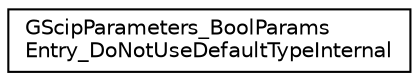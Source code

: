 digraph "Graphical Class Hierarchy"
{
 // LATEX_PDF_SIZE
  edge [fontname="Helvetica",fontsize="10",labelfontname="Helvetica",labelfontsize="10"];
  node [fontname="Helvetica",fontsize="10",shape=record];
  rankdir="LR";
  Node0 [label="GScipParameters_BoolParams\lEntry_DoNotUseDefaultTypeInternal",height=0.2,width=0.4,color="black", fillcolor="white", style="filled",URL="$structoperations__research_1_1_g_scip_parameters___bool_params_entry___do_not_use_default_type_internal.html",tooltip=" "];
}
